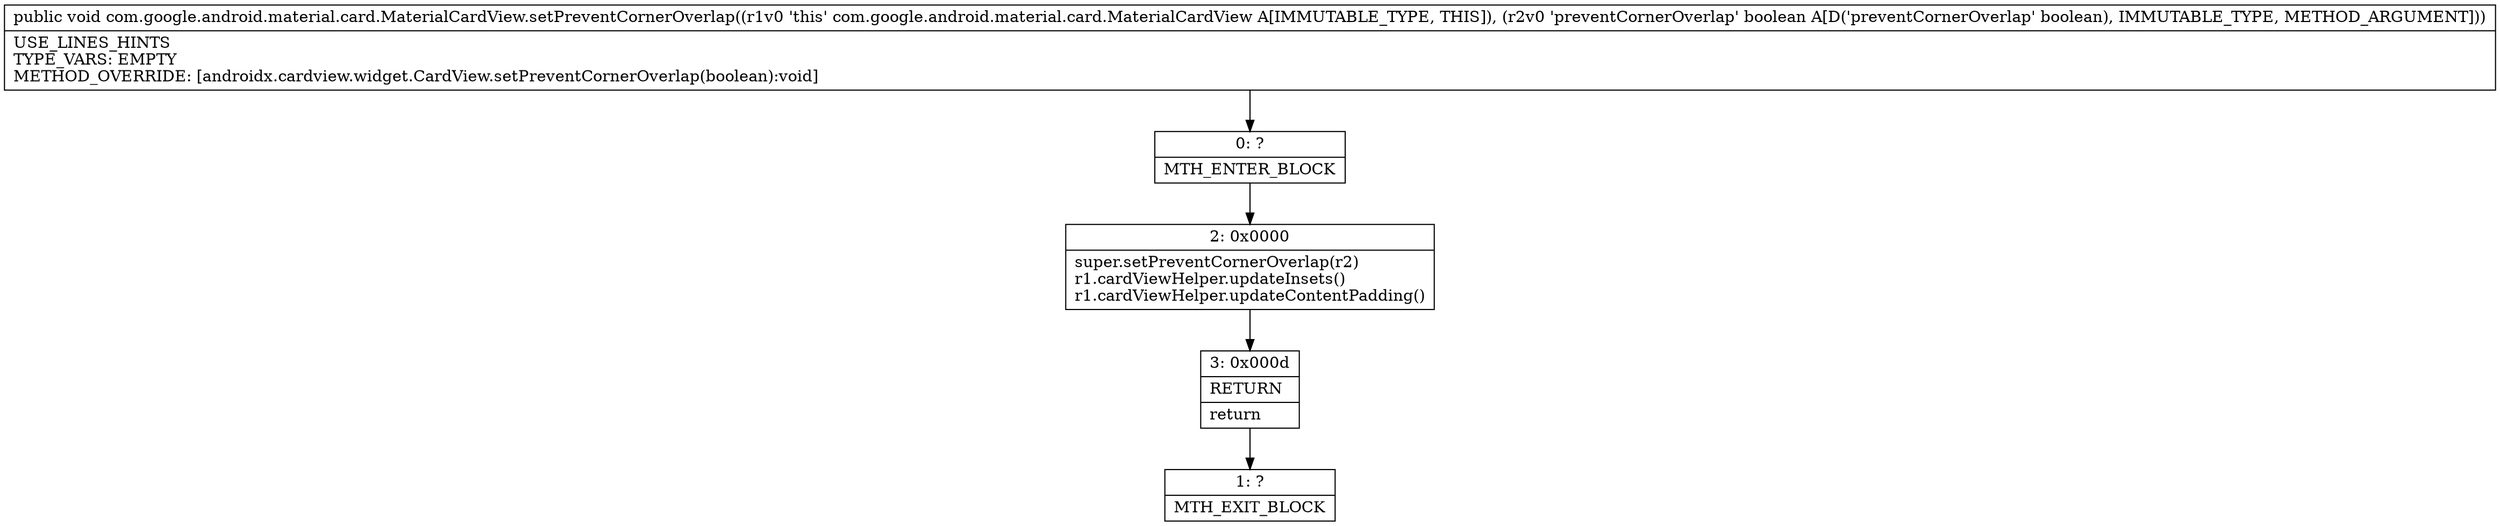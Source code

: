 digraph "CFG forcom.google.android.material.card.MaterialCardView.setPreventCornerOverlap(Z)V" {
Node_0 [shape=record,label="{0\:\ ?|MTH_ENTER_BLOCK\l}"];
Node_2 [shape=record,label="{2\:\ 0x0000|super.setPreventCornerOverlap(r2)\lr1.cardViewHelper.updateInsets()\lr1.cardViewHelper.updateContentPadding()\l}"];
Node_3 [shape=record,label="{3\:\ 0x000d|RETURN\l|return\l}"];
Node_1 [shape=record,label="{1\:\ ?|MTH_EXIT_BLOCK\l}"];
MethodNode[shape=record,label="{public void com.google.android.material.card.MaterialCardView.setPreventCornerOverlap((r1v0 'this' com.google.android.material.card.MaterialCardView A[IMMUTABLE_TYPE, THIS]), (r2v0 'preventCornerOverlap' boolean A[D('preventCornerOverlap' boolean), IMMUTABLE_TYPE, METHOD_ARGUMENT]))  | USE_LINES_HINTS\lTYPE_VARS: EMPTY\lMETHOD_OVERRIDE: [androidx.cardview.widget.CardView.setPreventCornerOverlap(boolean):void]\l}"];
MethodNode -> Node_0;Node_0 -> Node_2;
Node_2 -> Node_3;
Node_3 -> Node_1;
}

